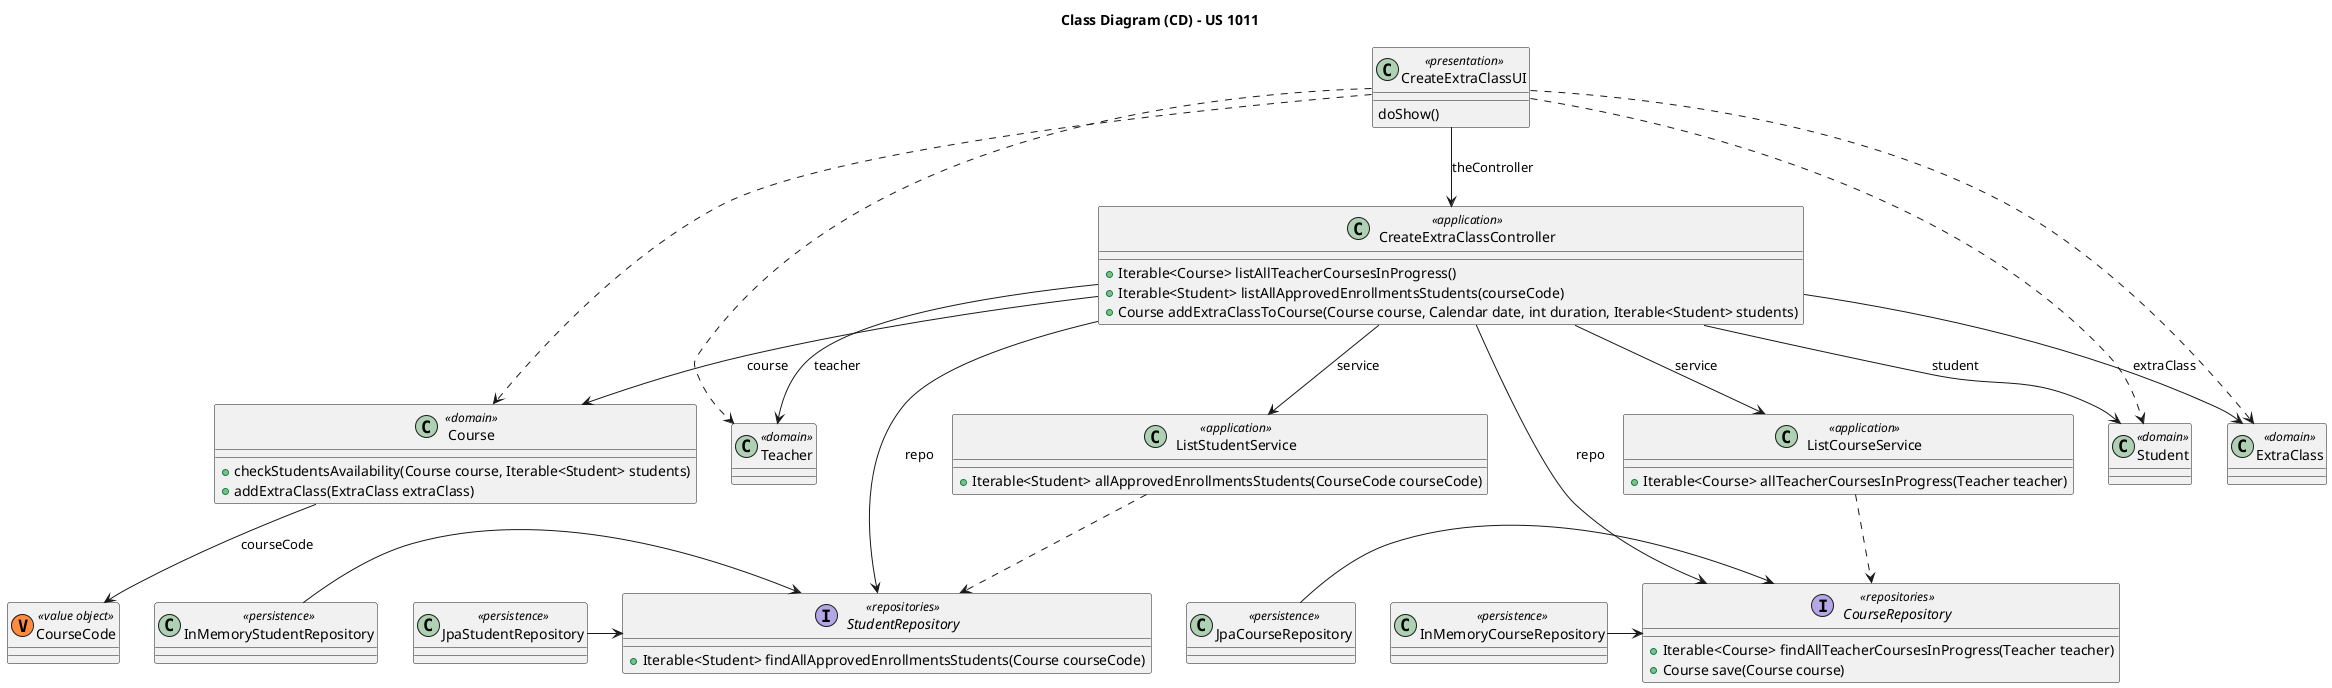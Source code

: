@startuml

title Class Diagram (CD) - US 1011

'Classes
class CreateExtraClassUI <<presentation>> {
    doShow()
}

class JpaCourseRepository <<persistence>> {}
class InMemoryCourseRepository <<persistence>> {}
class JpaStudentRepository <<persistence>> {}
class InMemoryStudentRepository <<persistence>> {}

class Course <<domain>> {
    +checkStudentsAvailability(Course course, Iterable<Student> students)
    +addExtraClass(ExtraClass extraClass)
}
class CourseCode <<(V, #FF8B40) value object>>
class Teacher <<domain>> {}
class Student <<domain>> {}
class ExtraClass <<domain>> {}

class CreateExtraClassController <<application>> {
    +Iterable<Course> listAllTeacherCoursesInProgress()
    +Iterable<Student> listAllApprovedEnrollmentsStudents(courseCode)
    +Course addExtraClassToCourse(Course course, Calendar date, int duration, Iterable<Student> students)
}

class ListCourseService <<application>>{
    +Iterable<Course> allTeacherCoursesInProgress(Teacher teacher)
}
class ListStudentService <<application>>{
    +Iterable<Student> allApprovedEnrollmentsStudents(CourseCode courseCode)
}

interface CourseRepository <<repositories>> {
    +Iterable<Course> findAllTeacherCoursesInProgress(Teacher teacher)
    +Course save(Course course)
}
interface StudentRepository <<repositories>> {
    +Iterable<Student> findAllApprovedEnrollmentsStudents(Course courseCode)
}

'Navigation
CreateExtraClassUI --> CreateExtraClassController : theController
CreateExtraClassController --> CourseRepository : repo
CreateExtraClassController --> StudentRepository : repo
CreateExtraClassController --> ListCourseService : service
CreateExtraClassController --> ListStudentService : service
CreateExtraClassController --> Course : course
CreateExtraClassController --> Student : student
CreateExtraClassController --> Teacher : teacher
CreateExtraClassController --> ExtraClass : extraClass
Course --> CourseCode : courseCode
JpaCourseRepository -> CourseRepository
InMemoryCourseRepository -> CourseRepository
JpaStudentRepository -> StudentRepository
InMemoryStudentRepository -> StudentRepository

'Dependencies
CreateExtraClassUI -[dashed]-> Course
CreateExtraClassUI -[dashed]-> Student
CreateExtraClassUI -[dashed]-> Teacher
CreateExtraClassUI -[dashed]-> ExtraClass
ListCourseService -[dashed]-> CourseRepository
ListStudentService -[dashed]-> StudentRepository

@enduml